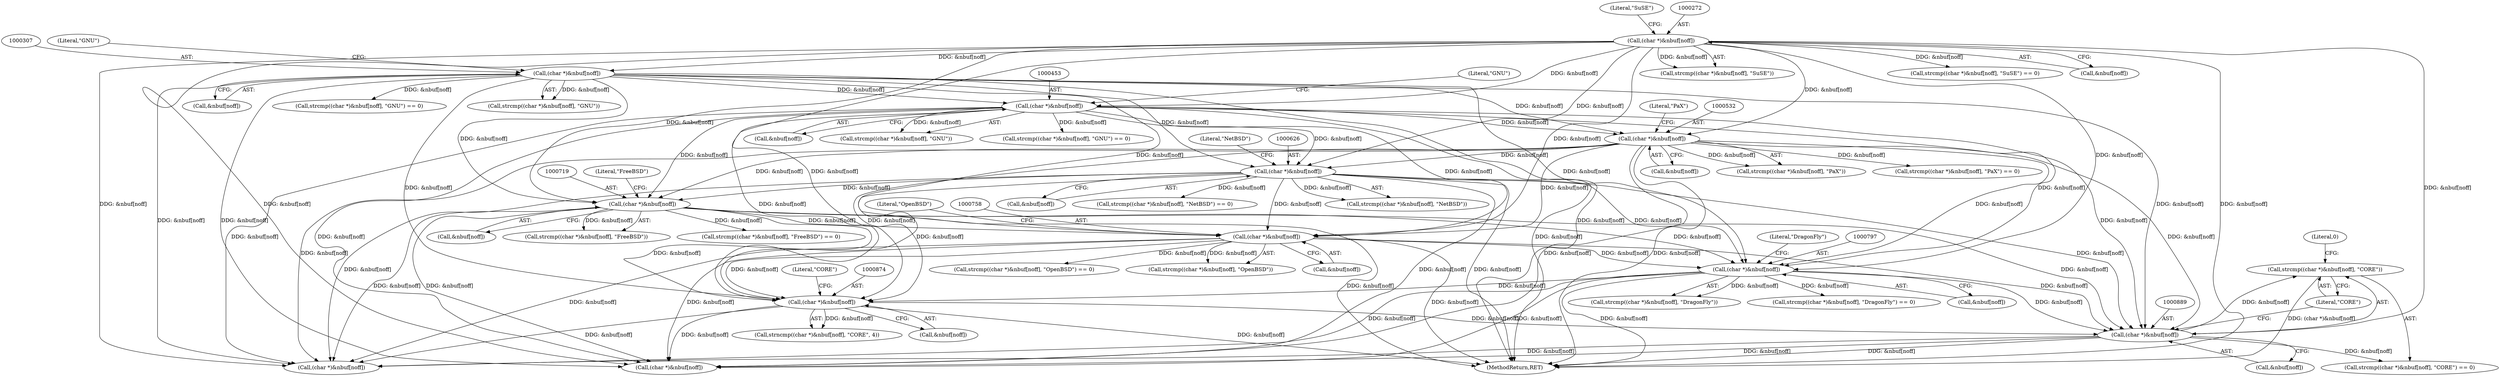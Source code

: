 digraph "0_file_ce90e05774dd77d86cfc8dfa6da57b32816841c4_2@API" {
"1000887" [label="(Call,strcmp((char *)&nbuf[noff], \"CORE\"))"];
"1000888" [label="(Call,(char *)&nbuf[noff])"];
"1000531" [label="(Call,(char *)&nbuf[noff])"];
"1000271" [label="(Call,(char *)&nbuf[noff])"];
"1000306" [label="(Call,(char *)&nbuf[noff])"];
"1000452" [label="(Call,(char *)&nbuf[noff])"];
"1000625" [label="(Call,(char *)&nbuf[noff])"];
"1000757" [label="(Call,(char *)&nbuf[noff])"];
"1000718" [label="(Call,(char *)&nbuf[noff])"];
"1000796" [label="(Call,(char *)&nbuf[noff])"];
"1000873" [label="(Call,(char *)&nbuf[noff])"];
"1000894" [label="(Literal,\"CORE\")"];
"1000271" [label="(Call,(char *)&nbuf[noff])"];
"1000759" [label="(Call,&nbuf[noff])"];
"1000631" [label="(Literal,\"NetBSD\")"];
"1000720" [label="(Call,&nbuf[noff])"];
"1000452" [label="(Call,(char *)&nbuf[noff])"];
"1000798" [label="(Call,&nbuf[noff])"];
"1000454" [label="(Call,&nbuf[noff])"];
"1000533" [label="(Call,&nbuf[noff])"];
"1000451" [label="(Call,strcmp((char *)&nbuf[noff], \"GNU\"))"];
"1000277" [label="(Literal,\"SuSE\")"];
"1000886" [label="(Call,strcmp((char *)&nbuf[noff], \"CORE\") == 0)"];
"1000756" [label="(Call,strcmp((char *)&nbuf[noff], \"OpenBSD\"))"];
"1000718" [label="(Call,(char *)&nbuf[noff])"];
"1000895" [label="(Literal,0)"];
"1000530" [label="(Call,strcmp((char *)&nbuf[noff], \"PaX\"))"];
"1000888" [label="(Call,(char *)&nbuf[noff])"];
"1000887" [label="(Call,strcmp((char *)&nbuf[noff], \"CORE\"))"];
"1000537" [label="(Literal,\"PaX\")"];
"1000890" [label="(Call,&nbuf[noff])"];
"1000450" [label="(Call,strcmp((char *)&nbuf[noff], \"GNU\") == 0)"];
"1000304" [label="(Call,strcmp((char *)&nbuf[noff], \"GNU\") == 0)"];
"1000270" [label="(Call,strcmp((char *)&nbuf[noff], \"SuSE\"))"];
"1000312" [label="(Literal,\"GNU\")"];
"1000873" [label="(Call,(char *)&nbuf[noff])"];
"1000624" [label="(Call,strcmp((char *)&nbuf[noff], \"NetBSD\"))"];
"1000627" [label="(Call,&nbuf[noff])"];
"1000763" [label="(Literal,\"OpenBSD\")"];
"1000907" [label="(Call,(char *)&nbuf[noff])"];
"1000623" [label="(Call,strcmp((char *)&nbuf[noff], \"NetBSD\") == 0)"];
"1000755" [label="(Call,strcmp((char *)&nbuf[noff], \"OpenBSD\") == 0)"];
"1000625" [label="(Call,(char *)&nbuf[noff])"];
"1000717" [label="(Call,strcmp((char *)&nbuf[noff], \"FreeBSD\"))"];
"1000531" [label="(Call,(char *)&nbuf[noff])"];
"1000796" [label="(Call,(char *)&nbuf[noff])"];
"1000926" [label="(Call,(char *)&nbuf[noff])"];
"1000875" [label="(Call,&nbuf[noff])"];
"1000795" [label="(Call,strcmp((char *)&nbuf[noff], \"DragonFly\"))"];
"1000879" [label="(Literal,\"CORE\")"];
"1000757" [label="(Call,(char *)&nbuf[noff])"];
"1000802" [label="(Literal,\"DragonFly\")"];
"1000269" [label="(Call,strcmp((char *)&nbuf[noff], \"SuSE\") == 0)"];
"1000306" [label="(Call,(char *)&nbuf[noff])"];
"1000529" [label="(Call,strcmp((char *)&nbuf[noff], \"PaX\") == 0)"];
"1000724" [label="(Literal,\"FreeBSD\")"];
"1000872" [label="(Call,strncmp((char *)&nbuf[noff], \"CORE\", 4))"];
"1000305" [label="(Call,strcmp((char *)&nbuf[noff], \"GNU\"))"];
"1000308" [label="(Call,&nbuf[noff])"];
"1000273" [label="(Call,&nbuf[noff])"];
"1000716" [label="(Call,strcmp((char *)&nbuf[noff], \"FreeBSD\") == 0)"];
"1000794" [label="(Call,strcmp((char *)&nbuf[noff], \"DragonFly\") == 0)"];
"1001244" [label="(MethodReturn,RET)"];
"1000458" [label="(Literal,\"GNU\")"];
"1000887" -> "1000886"  [label="AST: "];
"1000887" -> "1000894"  [label="CFG: "];
"1000888" -> "1000887"  [label="AST: "];
"1000894" -> "1000887"  [label="AST: "];
"1000895" -> "1000887"  [label="CFG: "];
"1000887" -> "1001244"  [label="DDG: (char *)&nbuf[noff]"];
"1000888" -> "1000887"  [label="DDG: &nbuf[noff]"];
"1000888" -> "1000890"  [label="CFG: "];
"1000889" -> "1000888"  [label="AST: "];
"1000890" -> "1000888"  [label="AST: "];
"1000894" -> "1000888"  [label="CFG: "];
"1000888" -> "1001244"  [label="DDG: &nbuf[noff]"];
"1000888" -> "1000886"  [label="DDG: &nbuf[noff]"];
"1000531" -> "1000888"  [label="DDG: &nbuf[noff]"];
"1000625" -> "1000888"  [label="DDG: &nbuf[noff]"];
"1000757" -> "1000888"  [label="DDG: &nbuf[noff]"];
"1000718" -> "1000888"  [label="DDG: &nbuf[noff]"];
"1000271" -> "1000888"  [label="DDG: &nbuf[noff]"];
"1000796" -> "1000888"  [label="DDG: &nbuf[noff]"];
"1000873" -> "1000888"  [label="DDG: &nbuf[noff]"];
"1000306" -> "1000888"  [label="DDG: &nbuf[noff]"];
"1000452" -> "1000888"  [label="DDG: &nbuf[noff]"];
"1000888" -> "1000907"  [label="DDG: &nbuf[noff]"];
"1000888" -> "1000926"  [label="DDG: &nbuf[noff]"];
"1000531" -> "1000530"  [label="AST: "];
"1000531" -> "1000533"  [label="CFG: "];
"1000532" -> "1000531"  [label="AST: "];
"1000533" -> "1000531"  [label="AST: "];
"1000537" -> "1000531"  [label="CFG: "];
"1000531" -> "1001244"  [label="DDG: &nbuf[noff]"];
"1000531" -> "1000529"  [label="DDG: &nbuf[noff]"];
"1000531" -> "1000530"  [label="DDG: &nbuf[noff]"];
"1000271" -> "1000531"  [label="DDG: &nbuf[noff]"];
"1000306" -> "1000531"  [label="DDG: &nbuf[noff]"];
"1000452" -> "1000531"  [label="DDG: &nbuf[noff]"];
"1000531" -> "1000625"  [label="DDG: &nbuf[noff]"];
"1000531" -> "1000718"  [label="DDG: &nbuf[noff]"];
"1000531" -> "1000757"  [label="DDG: &nbuf[noff]"];
"1000531" -> "1000796"  [label="DDG: &nbuf[noff]"];
"1000531" -> "1000873"  [label="DDG: &nbuf[noff]"];
"1000531" -> "1000907"  [label="DDG: &nbuf[noff]"];
"1000531" -> "1000926"  [label="DDG: &nbuf[noff]"];
"1000271" -> "1000270"  [label="AST: "];
"1000271" -> "1000273"  [label="CFG: "];
"1000272" -> "1000271"  [label="AST: "];
"1000273" -> "1000271"  [label="AST: "];
"1000277" -> "1000271"  [label="CFG: "];
"1000271" -> "1001244"  [label="DDG: &nbuf[noff]"];
"1000271" -> "1000269"  [label="DDG: &nbuf[noff]"];
"1000271" -> "1000270"  [label="DDG: &nbuf[noff]"];
"1000271" -> "1000306"  [label="DDG: &nbuf[noff]"];
"1000271" -> "1000452"  [label="DDG: &nbuf[noff]"];
"1000271" -> "1000625"  [label="DDG: &nbuf[noff]"];
"1000271" -> "1000718"  [label="DDG: &nbuf[noff]"];
"1000271" -> "1000757"  [label="DDG: &nbuf[noff]"];
"1000271" -> "1000796"  [label="DDG: &nbuf[noff]"];
"1000271" -> "1000873"  [label="DDG: &nbuf[noff]"];
"1000271" -> "1000907"  [label="DDG: &nbuf[noff]"];
"1000271" -> "1000926"  [label="DDG: &nbuf[noff]"];
"1000306" -> "1000305"  [label="AST: "];
"1000306" -> "1000308"  [label="CFG: "];
"1000307" -> "1000306"  [label="AST: "];
"1000308" -> "1000306"  [label="AST: "];
"1000312" -> "1000306"  [label="CFG: "];
"1000306" -> "1001244"  [label="DDG: &nbuf[noff]"];
"1000306" -> "1000304"  [label="DDG: &nbuf[noff]"];
"1000306" -> "1000305"  [label="DDG: &nbuf[noff]"];
"1000306" -> "1000452"  [label="DDG: &nbuf[noff]"];
"1000306" -> "1000625"  [label="DDG: &nbuf[noff]"];
"1000306" -> "1000718"  [label="DDG: &nbuf[noff]"];
"1000306" -> "1000757"  [label="DDG: &nbuf[noff]"];
"1000306" -> "1000796"  [label="DDG: &nbuf[noff]"];
"1000306" -> "1000873"  [label="DDG: &nbuf[noff]"];
"1000306" -> "1000907"  [label="DDG: &nbuf[noff]"];
"1000306" -> "1000926"  [label="DDG: &nbuf[noff]"];
"1000452" -> "1000451"  [label="AST: "];
"1000452" -> "1000454"  [label="CFG: "];
"1000453" -> "1000452"  [label="AST: "];
"1000454" -> "1000452"  [label="AST: "];
"1000458" -> "1000452"  [label="CFG: "];
"1000452" -> "1001244"  [label="DDG: &nbuf[noff]"];
"1000452" -> "1000450"  [label="DDG: &nbuf[noff]"];
"1000452" -> "1000451"  [label="DDG: &nbuf[noff]"];
"1000452" -> "1000625"  [label="DDG: &nbuf[noff]"];
"1000452" -> "1000718"  [label="DDG: &nbuf[noff]"];
"1000452" -> "1000757"  [label="DDG: &nbuf[noff]"];
"1000452" -> "1000796"  [label="DDG: &nbuf[noff]"];
"1000452" -> "1000873"  [label="DDG: &nbuf[noff]"];
"1000452" -> "1000907"  [label="DDG: &nbuf[noff]"];
"1000452" -> "1000926"  [label="DDG: &nbuf[noff]"];
"1000625" -> "1000624"  [label="AST: "];
"1000625" -> "1000627"  [label="CFG: "];
"1000626" -> "1000625"  [label="AST: "];
"1000627" -> "1000625"  [label="AST: "];
"1000631" -> "1000625"  [label="CFG: "];
"1000625" -> "1001244"  [label="DDG: &nbuf[noff]"];
"1000625" -> "1000623"  [label="DDG: &nbuf[noff]"];
"1000625" -> "1000624"  [label="DDG: &nbuf[noff]"];
"1000625" -> "1000718"  [label="DDG: &nbuf[noff]"];
"1000625" -> "1000757"  [label="DDG: &nbuf[noff]"];
"1000625" -> "1000796"  [label="DDG: &nbuf[noff]"];
"1000625" -> "1000873"  [label="DDG: &nbuf[noff]"];
"1000625" -> "1000907"  [label="DDG: &nbuf[noff]"];
"1000625" -> "1000926"  [label="DDG: &nbuf[noff]"];
"1000757" -> "1000756"  [label="AST: "];
"1000757" -> "1000759"  [label="CFG: "];
"1000758" -> "1000757"  [label="AST: "];
"1000759" -> "1000757"  [label="AST: "];
"1000763" -> "1000757"  [label="CFG: "];
"1000757" -> "1001244"  [label="DDG: &nbuf[noff]"];
"1000757" -> "1000755"  [label="DDG: &nbuf[noff]"];
"1000757" -> "1000756"  [label="DDG: &nbuf[noff]"];
"1000718" -> "1000757"  [label="DDG: &nbuf[noff]"];
"1000757" -> "1000796"  [label="DDG: &nbuf[noff]"];
"1000757" -> "1000873"  [label="DDG: &nbuf[noff]"];
"1000757" -> "1000907"  [label="DDG: &nbuf[noff]"];
"1000757" -> "1000926"  [label="DDG: &nbuf[noff]"];
"1000718" -> "1000717"  [label="AST: "];
"1000718" -> "1000720"  [label="CFG: "];
"1000719" -> "1000718"  [label="AST: "];
"1000720" -> "1000718"  [label="AST: "];
"1000724" -> "1000718"  [label="CFG: "];
"1000718" -> "1001244"  [label="DDG: &nbuf[noff]"];
"1000718" -> "1000716"  [label="DDG: &nbuf[noff]"];
"1000718" -> "1000717"  [label="DDG: &nbuf[noff]"];
"1000718" -> "1000796"  [label="DDG: &nbuf[noff]"];
"1000718" -> "1000873"  [label="DDG: &nbuf[noff]"];
"1000718" -> "1000907"  [label="DDG: &nbuf[noff]"];
"1000718" -> "1000926"  [label="DDG: &nbuf[noff]"];
"1000796" -> "1000795"  [label="AST: "];
"1000796" -> "1000798"  [label="CFG: "];
"1000797" -> "1000796"  [label="AST: "];
"1000798" -> "1000796"  [label="AST: "];
"1000802" -> "1000796"  [label="CFG: "];
"1000796" -> "1001244"  [label="DDG: &nbuf[noff]"];
"1000796" -> "1000794"  [label="DDG: &nbuf[noff]"];
"1000796" -> "1000795"  [label="DDG: &nbuf[noff]"];
"1000796" -> "1000873"  [label="DDG: &nbuf[noff]"];
"1000796" -> "1000907"  [label="DDG: &nbuf[noff]"];
"1000796" -> "1000926"  [label="DDG: &nbuf[noff]"];
"1000873" -> "1000872"  [label="AST: "];
"1000873" -> "1000875"  [label="CFG: "];
"1000874" -> "1000873"  [label="AST: "];
"1000875" -> "1000873"  [label="AST: "];
"1000879" -> "1000873"  [label="CFG: "];
"1000873" -> "1001244"  [label="DDG: &nbuf[noff]"];
"1000873" -> "1000872"  [label="DDG: &nbuf[noff]"];
"1000873" -> "1000907"  [label="DDG: &nbuf[noff]"];
"1000873" -> "1000926"  [label="DDG: &nbuf[noff]"];
}
